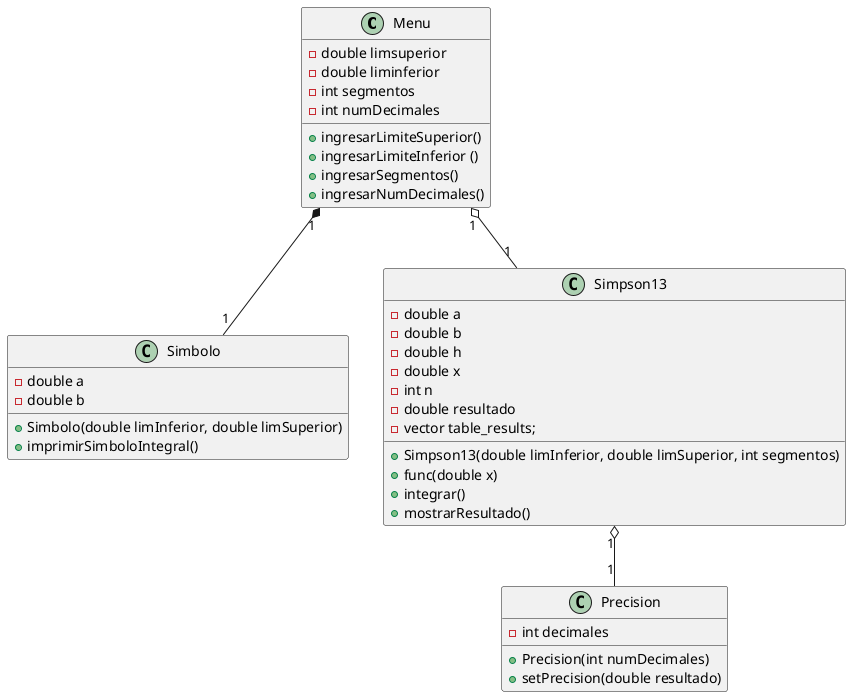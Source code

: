 @startuml METODO NUMERICO

Menu "1"*-- "1" Simbolo
Menu "1" o-- "1" Simpson13
Simpson13 "1" o-- "1" Precision

class Menu
{
    - double limsuperior
    - double liminferior
    - int segmentos
    - int numDecimales

    + ingresarLimiteSuperior()
    + ingresarLimiteInferior ()
    + ingresarSegmentos()
    + ingresarNumDecimales()
}

class Simpson13
{
    - double a
    - double b
    - double h
    - double x
    - int n
    - double resultado
    - vector table_results;

    + Simpson13(double limInferior, double limSuperior, int segmentos)
    + func(double x)
    + integrar()
    + mostrarResultado()
}

class Simbolo
{
    - double a
    - double b

    + Simbolo(double limInferior, double limSuperior)
    + imprimirSimboloIntegral()
}

class Precision
{
    - int decimales

    + Precision(int numDecimales)
    + setPrecision(double resultado)
}


@enduml